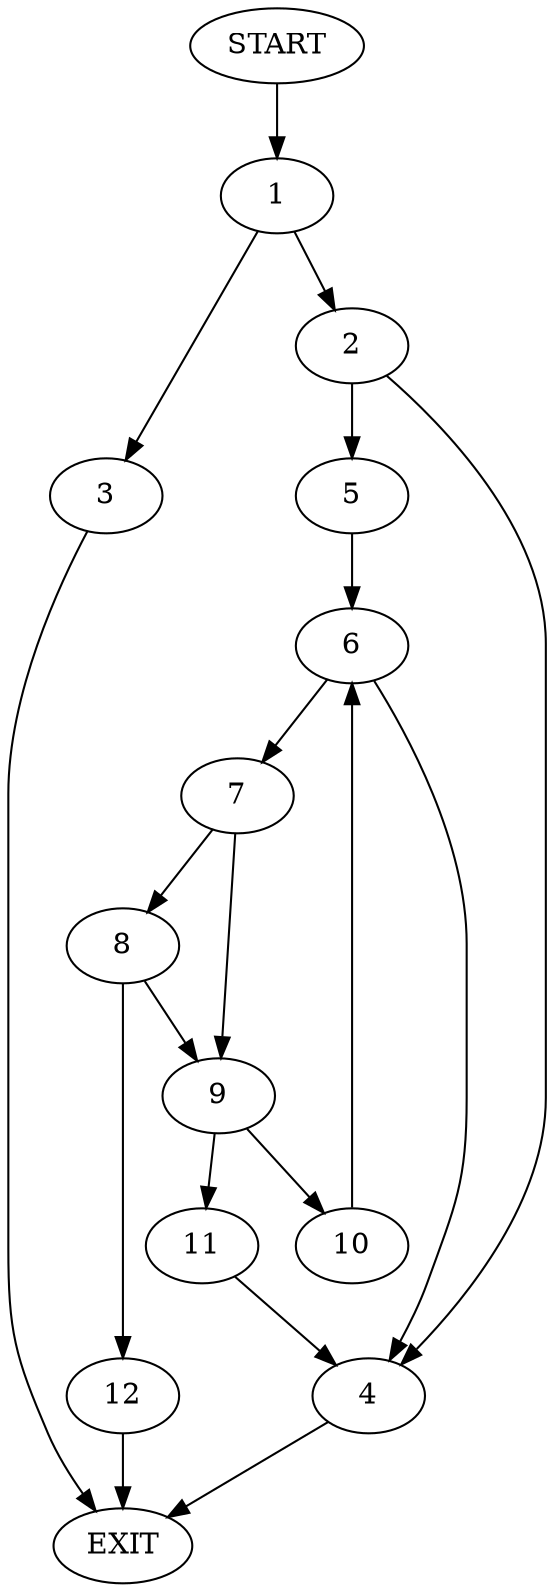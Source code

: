 digraph {
0 [label="START"]
13 [label="EXIT"]
0 -> 1
1 -> 2
1 -> 3
3 -> 13
2 -> 4
2 -> 5
4 -> 13
5 -> 6
6 -> 4
6 -> 7
7 -> 8
7 -> 9
9 -> 10
9 -> 11
8 -> 9
8 -> 12
12 -> 13
11 -> 4
10 -> 6
}
